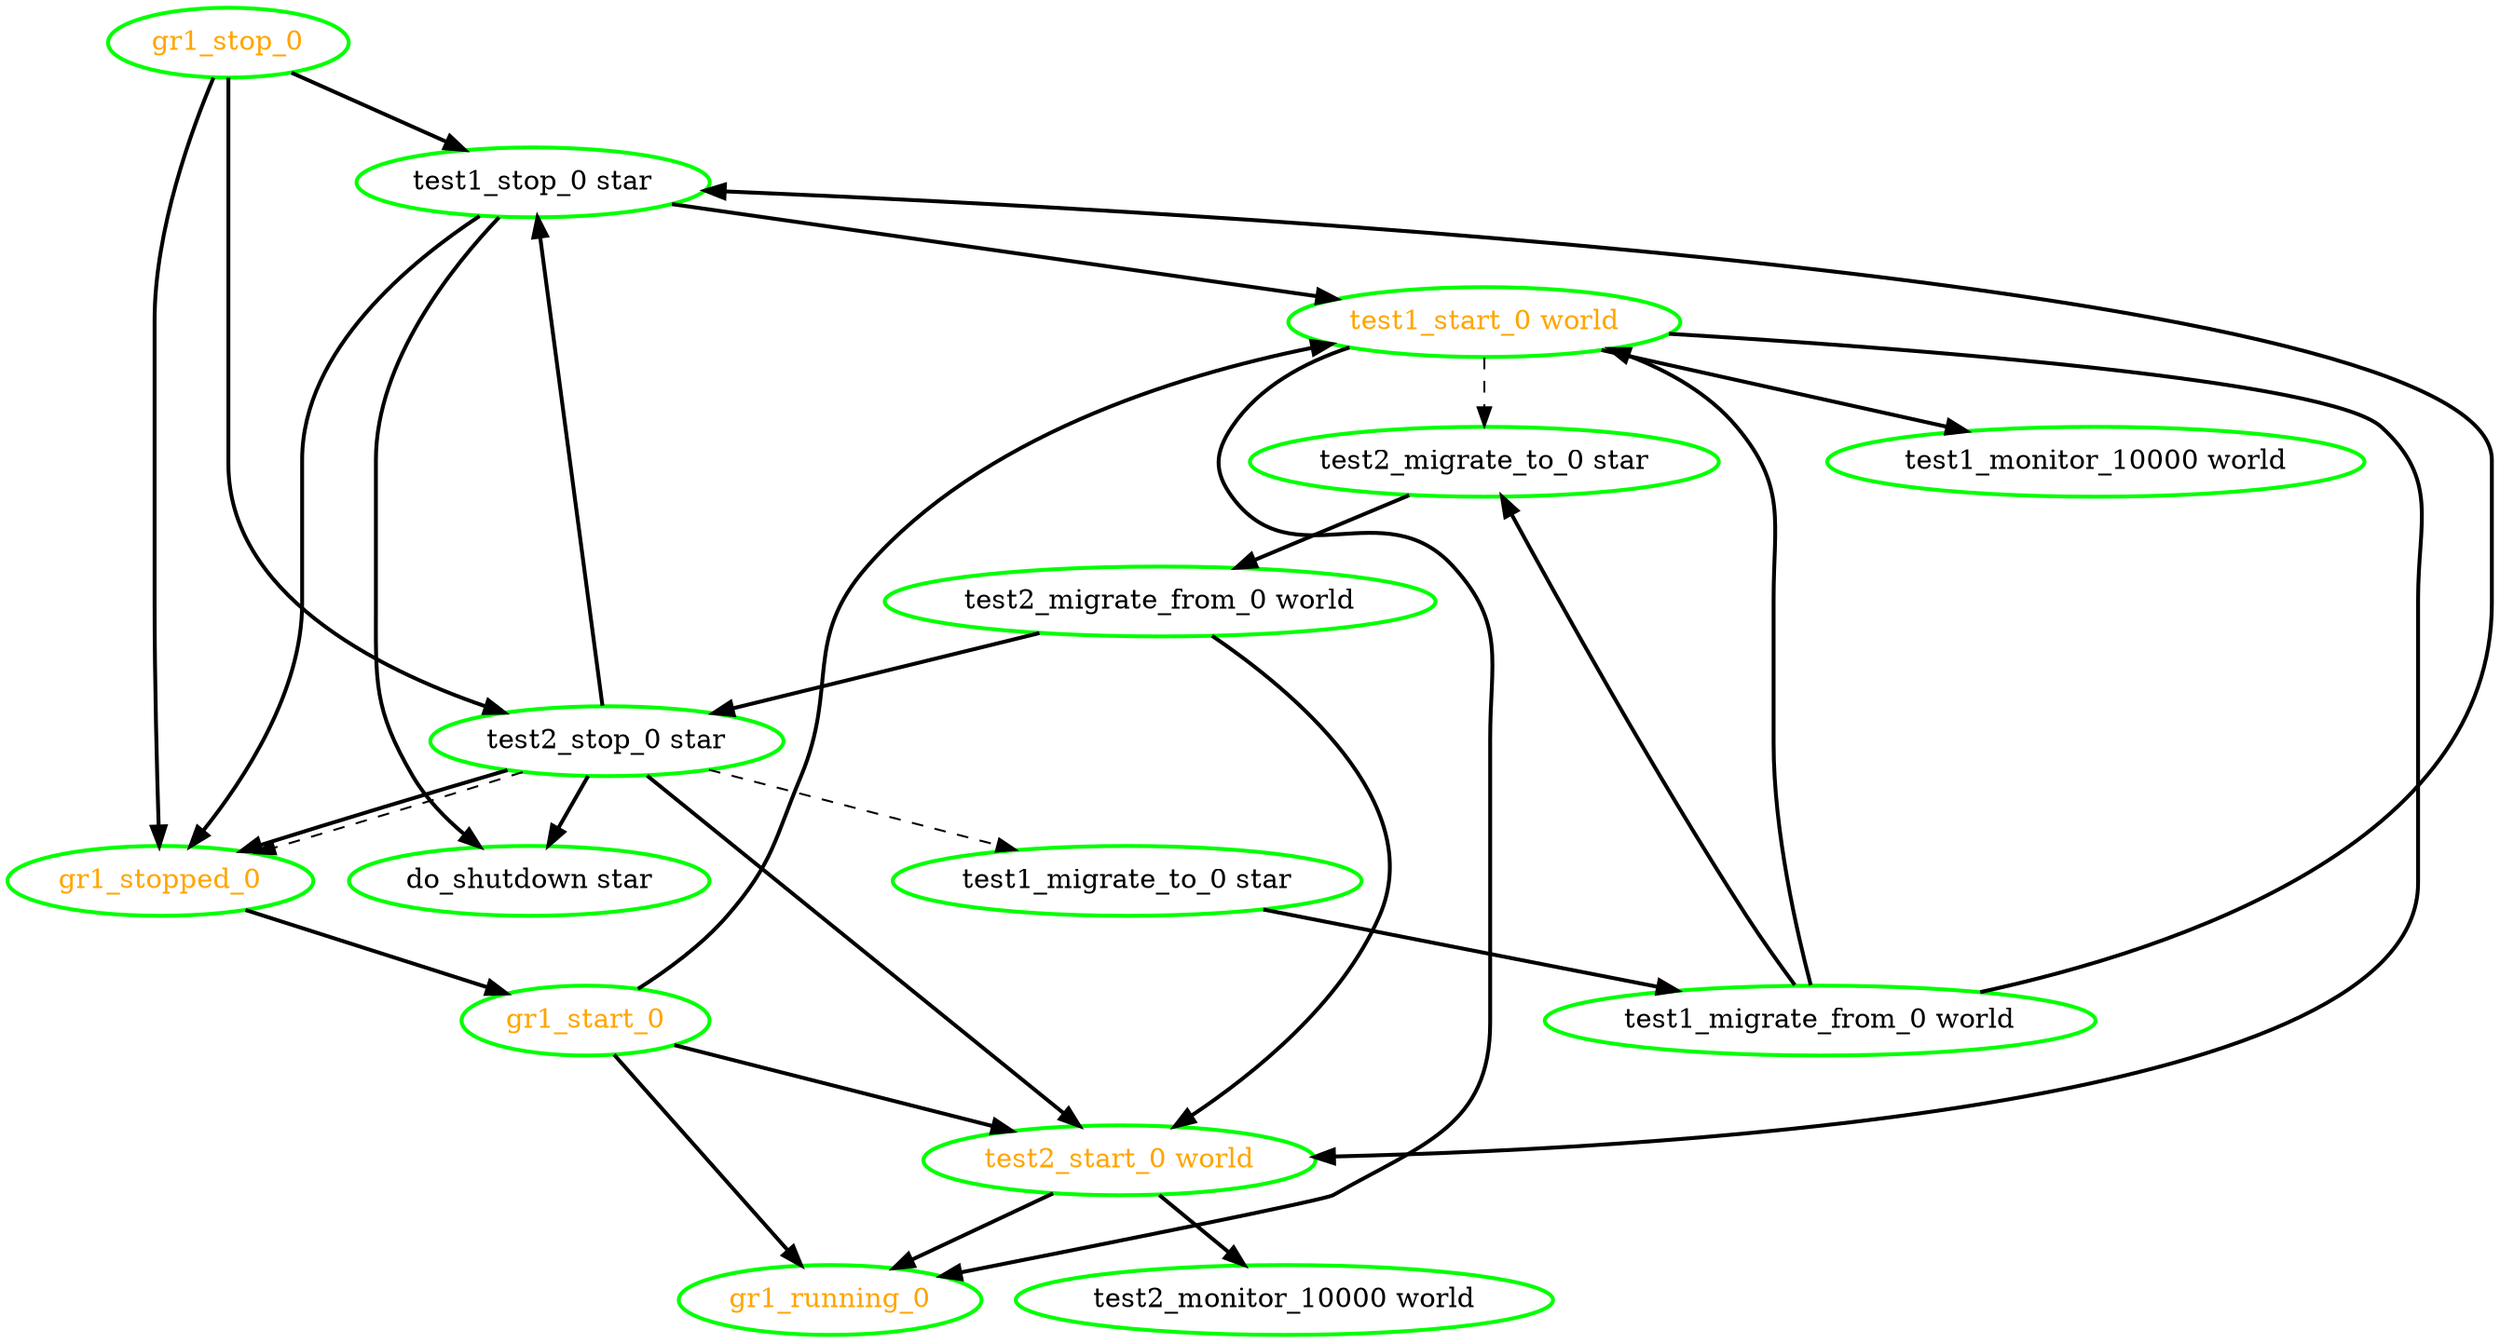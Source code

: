 digraph "g" {
"do_shutdown star" [ style=bold color="green" fontcolor="black" ]
"gr1_running_0" [ style=bold color="green" fontcolor="orange" ]
"gr1_start_0" -> "gr1_running_0" [ style = bold]
"gr1_start_0" -> "test1_start_0 world" [ style = bold]
"gr1_start_0" -> "test2_start_0 world" [ style = bold]
"gr1_start_0" [ style=bold color="green" fontcolor="orange" ]
"gr1_stop_0" -> "gr1_stopped_0" [ style = bold]
"gr1_stop_0" -> "test1_stop_0 star" [ style = bold]
"gr1_stop_0" -> "test2_stop_0 star" [ style = bold]
"gr1_stop_0" [ style=bold color="green" fontcolor="orange" ]
"gr1_stopped_0" -> "gr1_start_0" [ style = bold]
"gr1_stopped_0" [ style=bold color="green" fontcolor="orange" ]
"test1_migrate_from_0 world" -> "test1_start_0 world" [ style = bold]
"test1_migrate_from_0 world" -> "test1_stop_0 star" [ style = bold]
"test1_migrate_from_0 world" -> "test2_migrate_to_0 star" [ style = bold]
"test1_migrate_from_0 world" [ style=bold color="green" fontcolor="black" ]
"test1_migrate_to_0 star" -> "test1_migrate_from_0 world" [ style = bold]
"test1_migrate_to_0 star" [ style=bold color="green" fontcolor="black" ]
"test1_monitor_10000 world" [ style=bold color="green" fontcolor="black" ]
"test1_start_0 world" -> "gr1_running_0" [ style = bold]
"test1_start_0 world" -> "test1_monitor_10000 world" [ style = bold]
"test1_start_0 world" -> "test2_migrate_to_0 star" [ style = dashed]
"test1_start_0 world" -> "test2_start_0 world" [ style = bold]
"test1_start_0 world" [ style=bold color="green" fontcolor="orange" ]
"test1_stop_0 star" -> "do_shutdown star" [ style = bold]
"test1_stop_0 star" -> "gr1_stopped_0" [ style = bold]
"test1_stop_0 star" -> "test1_start_0 world" [ style = bold]
"test1_stop_0 star" [ style=bold color="green" fontcolor="black" ]
"test2_migrate_from_0 world" -> "test2_start_0 world" [ style = bold]
"test2_migrate_from_0 world" -> "test2_stop_0 star" [ style = bold]
"test2_migrate_from_0 world" [ style=bold color="green" fontcolor="black"]
"test2_migrate_to_0 star" -> "test2_migrate_from_0 world" [ style = bold]
"test2_migrate_to_0 star" [ style=bold color="green" fontcolor="black"]
"test2_monitor_10000 world" [ style=bold color="green" fontcolor="black" ]
"test2_start_0 world" -> "gr1_running_0" [ style = bold]
"test2_start_0 world" -> "test2_monitor_10000 world" [ style = bold]
"test2_start_0 world" [ style=bold color="green" fontcolor="orange"]
"test2_stop_0 star" -> "do_shutdown star" [ style = bold]
"test2_stop_0 star" -> "gr1_stopped_0" [ style = bold]
"test2_stop_0 star" -> "gr1_stopped_0" [ style = dashed]
"test2_stop_0 star" -> "test1_migrate_to_0 star" [ style = dashed]
"test2_stop_0 star" -> "test1_stop_0 star" [ style = bold]
"test2_stop_0 star" -> "test2_start_0 world" [ style = bold]
"test2_stop_0 star" [ style=bold color="green" fontcolor="black" ]
}
